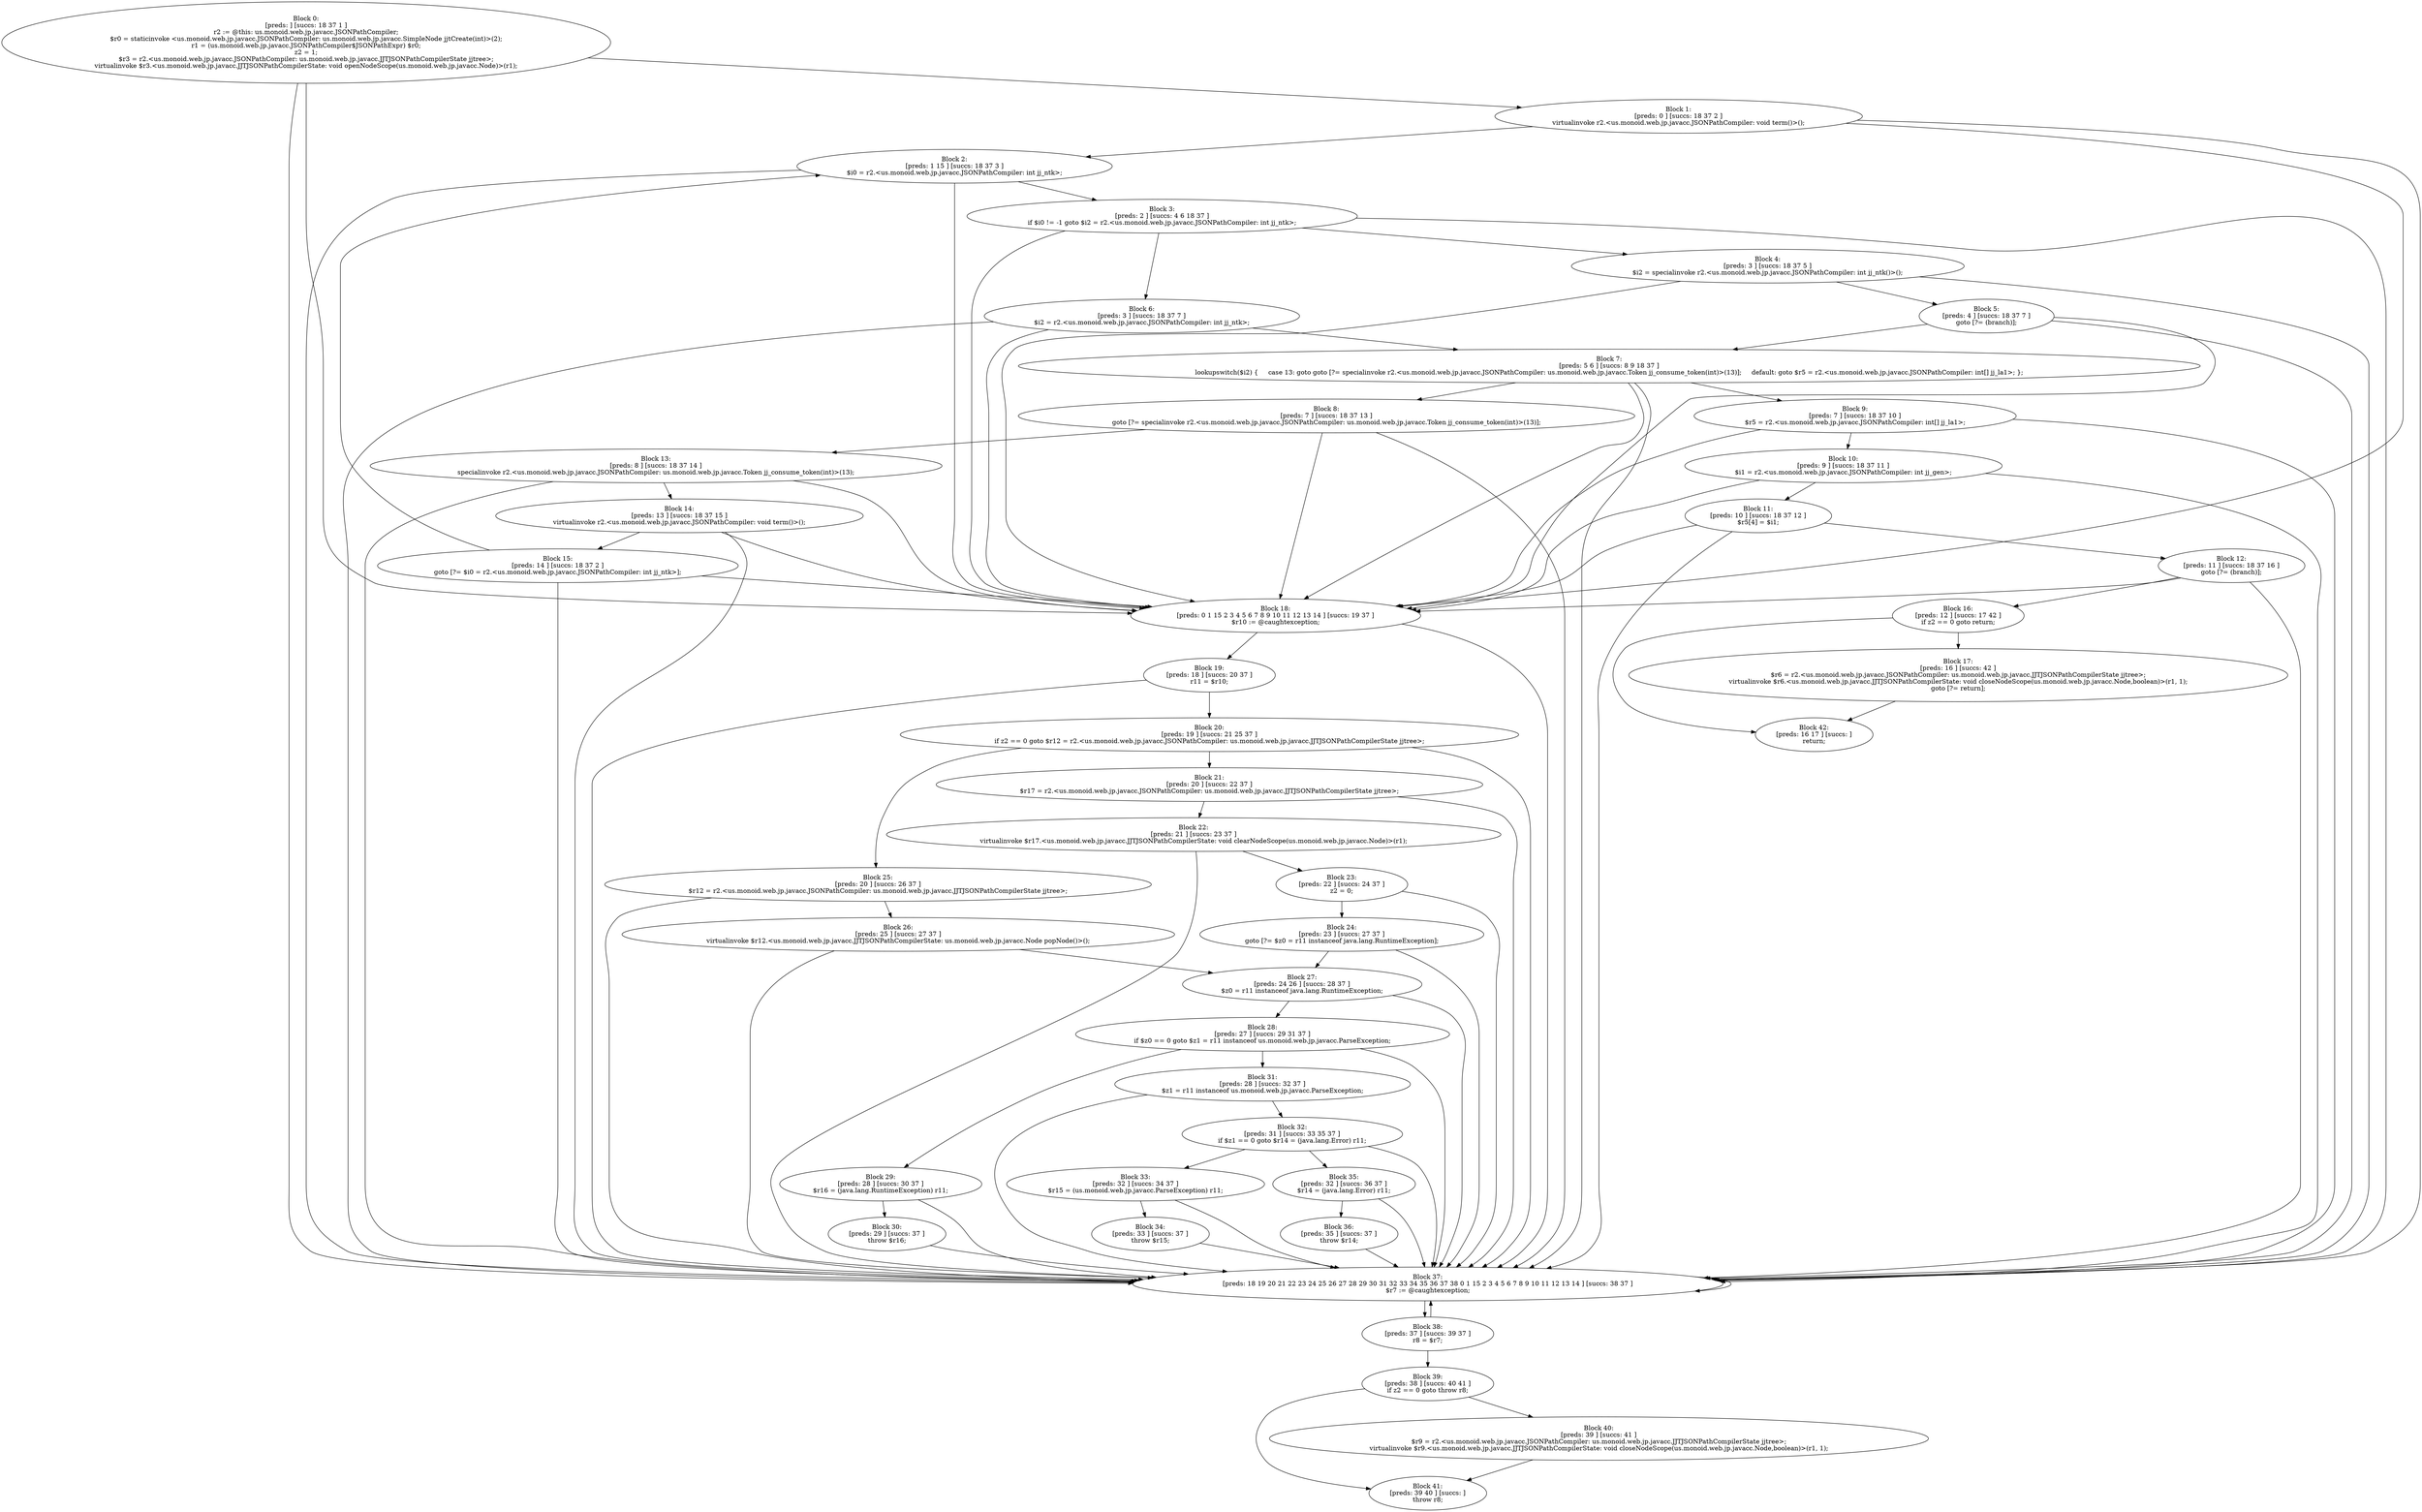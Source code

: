 digraph "unitGraph" {
    "Block 0:
[preds: ] [succs: 18 37 1 ]
r2 := @this: us.monoid.web.jp.javacc.JSONPathCompiler;
$r0 = staticinvoke <us.monoid.web.jp.javacc.JSONPathCompiler: us.monoid.web.jp.javacc.SimpleNode jjtCreate(int)>(2);
r1 = (us.monoid.web.jp.javacc.JSONPathCompiler$JSONPathExpr) $r0;
z2 = 1;
$r3 = r2.<us.monoid.web.jp.javacc.JSONPathCompiler: us.monoid.web.jp.javacc.JJTJSONPathCompilerState jjtree>;
virtualinvoke $r3.<us.monoid.web.jp.javacc.JJTJSONPathCompilerState: void openNodeScope(us.monoid.web.jp.javacc.Node)>(r1);
"
    "Block 1:
[preds: 0 ] [succs: 18 37 2 ]
virtualinvoke r2.<us.monoid.web.jp.javacc.JSONPathCompiler: void term()>();
"
    "Block 2:
[preds: 1 15 ] [succs: 18 37 3 ]
$i0 = r2.<us.monoid.web.jp.javacc.JSONPathCompiler: int jj_ntk>;
"
    "Block 3:
[preds: 2 ] [succs: 4 6 18 37 ]
if $i0 != -1 goto $i2 = r2.<us.monoid.web.jp.javacc.JSONPathCompiler: int jj_ntk>;
"
    "Block 4:
[preds: 3 ] [succs: 18 37 5 ]
$i2 = specialinvoke r2.<us.monoid.web.jp.javacc.JSONPathCompiler: int jj_ntk()>();
"
    "Block 5:
[preds: 4 ] [succs: 18 37 7 ]
goto [?= (branch)];
"
    "Block 6:
[preds: 3 ] [succs: 18 37 7 ]
$i2 = r2.<us.monoid.web.jp.javacc.JSONPathCompiler: int jj_ntk>;
"
    "Block 7:
[preds: 5 6 ] [succs: 8 9 18 37 ]
lookupswitch($i2) {     case 13: goto goto [?= specialinvoke r2.<us.monoid.web.jp.javacc.JSONPathCompiler: us.monoid.web.jp.javacc.Token jj_consume_token(int)>(13)];     default: goto $r5 = r2.<us.monoid.web.jp.javacc.JSONPathCompiler: int[] jj_la1>; };
"
    "Block 8:
[preds: 7 ] [succs: 18 37 13 ]
goto [?= specialinvoke r2.<us.monoid.web.jp.javacc.JSONPathCompiler: us.monoid.web.jp.javacc.Token jj_consume_token(int)>(13)];
"
    "Block 9:
[preds: 7 ] [succs: 18 37 10 ]
$r5 = r2.<us.monoid.web.jp.javacc.JSONPathCompiler: int[] jj_la1>;
"
    "Block 10:
[preds: 9 ] [succs: 18 37 11 ]
$i1 = r2.<us.monoid.web.jp.javacc.JSONPathCompiler: int jj_gen>;
"
    "Block 11:
[preds: 10 ] [succs: 18 37 12 ]
$r5[4] = $i1;
"
    "Block 12:
[preds: 11 ] [succs: 18 37 16 ]
goto [?= (branch)];
"
    "Block 13:
[preds: 8 ] [succs: 18 37 14 ]
specialinvoke r2.<us.monoid.web.jp.javacc.JSONPathCompiler: us.monoid.web.jp.javacc.Token jj_consume_token(int)>(13);
"
    "Block 14:
[preds: 13 ] [succs: 18 37 15 ]
virtualinvoke r2.<us.monoid.web.jp.javacc.JSONPathCompiler: void term()>();
"
    "Block 15:
[preds: 14 ] [succs: 18 37 2 ]
goto [?= $i0 = r2.<us.monoid.web.jp.javacc.JSONPathCompiler: int jj_ntk>];
"
    "Block 16:
[preds: 12 ] [succs: 17 42 ]
if z2 == 0 goto return;
"
    "Block 17:
[preds: 16 ] [succs: 42 ]
$r6 = r2.<us.monoid.web.jp.javacc.JSONPathCompiler: us.monoid.web.jp.javacc.JJTJSONPathCompilerState jjtree>;
virtualinvoke $r6.<us.monoid.web.jp.javacc.JJTJSONPathCompilerState: void closeNodeScope(us.monoid.web.jp.javacc.Node,boolean)>(r1, 1);
goto [?= return];
"
    "Block 18:
[preds: 0 1 15 2 3 4 5 6 7 8 9 10 11 12 13 14 ] [succs: 19 37 ]
$r10 := @caughtexception;
"
    "Block 19:
[preds: 18 ] [succs: 20 37 ]
r11 = $r10;
"
    "Block 20:
[preds: 19 ] [succs: 21 25 37 ]
if z2 == 0 goto $r12 = r2.<us.monoid.web.jp.javacc.JSONPathCompiler: us.monoid.web.jp.javacc.JJTJSONPathCompilerState jjtree>;
"
    "Block 21:
[preds: 20 ] [succs: 22 37 ]
$r17 = r2.<us.monoid.web.jp.javacc.JSONPathCompiler: us.monoid.web.jp.javacc.JJTJSONPathCompilerState jjtree>;
"
    "Block 22:
[preds: 21 ] [succs: 23 37 ]
virtualinvoke $r17.<us.monoid.web.jp.javacc.JJTJSONPathCompilerState: void clearNodeScope(us.monoid.web.jp.javacc.Node)>(r1);
"
    "Block 23:
[preds: 22 ] [succs: 24 37 ]
z2 = 0;
"
    "Block 24:
[preds: 23 ] [succs: 27 37 ]
goto [?= $z0 = r11 instanceof java.lang.RuntimeException];
"
    "Block 25:
[preds: 20 ] [succs: 26 37 ]
$r12 = r2.<us.monoid.web.jp.javacc.JSONPathCompiler: us.monoid.web.jp.javacc.JJTJSONPathCompilerState jjtree>;
"
    "Block 26:
[preds: 25 ] [succs: 27 37 ]
virtualinvoke $r12.<us.monoid.web.jp.javacc.JJTJSONPathCompilerState: us.monoid.web.jp.javacc.Node popNode()>();
"
    "Block 27:
[preds: 24 26 ] [succs: 28 37 ]
$z0 = r11 instanceof java.lang.RuntimeException;
"
    "Block 28:
[preds: 27 ] [succs: 29 31 37 ]
if $z0 == 0 goto $z1 = r11 instanceof us.monoid.web.jp.javacc.ParseException;
"
    "Block 29:
[preds: 28 ] [succs: 30 37 ]
$r16 = (java.lang.RuntimeException) r11;
"
    "Block 30:
[preds: 29 ] [succs: 37 ]
throw $r16;
"
    "Block 31:
[preds: 28 ] [succs: 32 37 ]
$z1 = r11 instanceof us.monoid.web.jp.javacc.ParseException;
"
    "Block 32:
[preds: 31 ] [succs: 33 35 37 ]
if $z1 == 0 goto $r14 = (java.lang.Error) r11;
"
    "Block 33:
[preds: 32 ] [succs: 34 37 ]
$r15 = (us.monoid.web.jp.javacc.ParseException) r11;
"
    "Block 34:
[preds: 33 ] [succs: 37 ]
throw $r15;
"
    "Block 35:
[preds: 32 ] [succs: 36 37 ]
$r14 = (java.lang.Error) r11;
"
    "Block 36:
[preds: 35 ] [succs: 37 ]
throw $r14;
"
    "Block 37:
[preds: 18 19 20 21 22 23 24 25 26 27 28 29 30 31 32 33 34 35 36 37 38 0 1 15 2 3 4 5 6 7 8 9 10 11 12 13 14 ] [succs: 38 37 ]
$r7 := @caughtexception;
"
    "Block 38:
[preds: 37 ] [succs: 39 37 ]
r8 = $r7;
"
    "Block 39:
[preds: 38 ] [succs: 40 41 ]
if z2 == 0 goto throw r8;
"
    "Block 40:
[preds: 39 ] [succs: 41 ]
$r9 = r2.<us.monoid.web.jp.javacc.JSONPathCompiler: us.monoid.web.jp.javacc.JJTJSONPathCompilerState jjtree>;
virtualinvoke $r9.<us.monoid.web.jp.javacc.JJTJSONPathCompilerState: void closeNodeScope(us.monoid.web.jp.javacc.Node,boolean)>(r1, 1);
"
    "Block 41:
[preds: 39 40 ] [succs: ]
throw r8;
"
    "Block 42:
[preds: 16 17 ] [succs: ]
return;
"
    "Block 0:
[preds: ] [succs: 18 37 1 ]
r2 := @this: us.monoid.web.jp.javacc.JSONPathCompiler;
$r0 = staticinvoke <us.monoid.web.jp.javacc.JSONPathCompiler: us.monoid.web.jp.javacc.SimpleNode jjtCreate(int)>(2);
r1 = (us.monoid.web.jp.javacc.JSONPathCompiler$JSONPathExpr) $r0;
z2 = 1;
$r3 = r2.<us.monoid.web.jp.javacc.JSONPathCompiler: us.monoid.web.jp.javacc.JJTJSONPathCompilerState jjtree>;
virtualinvoke $r3.<us.monoid.web.jp.javacc.JJTJSONPathCompilerState: void openNodeScope(us.monoid.web.jp.javacc.Node)>(r1);
"->"Block 18:
[preds: 0 1 15 2 3 4 5 6 7 8 9 10 11 12 13 14 ] [succs: 19 37 ]
$r10 := @caughtexception;
";
    "Block 0:
[preds: ] [succs: 18 37 1 ]
r2 := @this: us.monoid.web.jp.javacc.JSONPathCompiler;
$r0 = staticinvoke <us.monoid.web.jp.javacc.JSONPathCompiler: us.monoid.web.jp.javacc.SimpleNode jjtCreate(int)>(2);
r1 = (us.monoid.web.jp.javacc.JSONPathCompiler$JSONPathExpr) $r0;
z2 = 1;
$r3 = r2.<us.monoid.web.jp.javacc.JSONPathCompiler: us.monoid.web.jp.javacc.JJTJSONPathCompilerState jjtree>;
virtualinvoke $r3.<us.monoid.web.jp.javacc.JJTJSONPathCompilerState: void openNodeScope(us.monoid.web.jp.javacc.Node)>(r1);
"->"Block 37:
[preds: 18 19 20 21 22 23 24 25 26 27 28 29 30 31 32 33 34 35 36 37 38 0 1 15 2 3 4 5 6 7 8 9 10 11 12 13 14 ] [succs: 38 37 ]
$r7 := @caughtexception;
";
    "Block 0:
[preds: ] [succs: 18 37 1 ]
r2 := @this: us.monoid.web.jp.javacc.JSONPathCompiler;
$r0 = staticinvoke <us.monoid.web.jp.javacc.JSONPathCompiler: us.monoid.web.jp.javacc.SimpleNode jjtCreate(int)>(2);
r1 = (us.monoid.web.jp.javacc.JSONPathCompiler$JSONPathExpr) $r0;
z2 = 1;
$r3 = r2.<us.monoid.web.jp.javacc.JSONPathCompiler: us.monoid.web.jp.javacc.JJTJSONPathCompilerState jjtree>;
virtualinvoke $r3.<us.monoid.web.jp.javacc.JJTJSONPathCompilerState: void openNodeScope(us.monoid.web.jp.javacc.Node)>(r1);
"->"Block 1:
[preds: 0 ] [succs: 18 37 2 ]
virtualinvoke r2.<us.monoid.web.jp.javacc.JSONPathCompiler: void term()>();
";
    "Block 1:
[preds: 0 ] [succs: 18 37 2 ]
virtualinvoke r2.<us.monoid.web.jp.javacc.JSONPathCompiler: void term()>();
"->"Block 18:
[preds: 0 1 15 2 3 4 5 6 7 8 9 10 11 12 13 14 ] [succs: 19 37 ]
$r10 := @caughtexception;
";
    "Block 1:
[preds: 0 ] [succs: 18 37 2 ]
virtualinvoke r2.<us.monoid.web.jp.javacc.JSONPathCompiler: void term()>();
"->"Block 37:
[preds: 18 19 20 21 22 23 24 25 26 27 28 29 30 31 32 33 34 35 36 37 38 0 1 15 2 3 4 5 6 7 8 9 10 11 12 13 14 ] [succs: 38 37 ]
$r7 := @caughtexception;
";
    "Block 1:
[preds: 0 ] [succs: 18 37 2 ]
virtualinvoke r2.<us.monoid.web.jp.javacc.JSONPathCompiler: void term()>();
"->"Block 2:
[preds: 1 15 ] [succs: 18 37 3 ]
$i0 = r2.<us.monoid.web.jp.javacc.JSONPathCompiler: int jj_ntk>;
";
    "Block 2:
[preds: 1 15 ] [succs: 18 37 3 ]
$i0 = r2.<us.monoid.web.jp.javacc.JSONPathCompiler: int jj_ntk>;
"->"Block 18:
[preds: 0 1 15 2 3 4 5 6 7 8 9 10 11 12 13 14 ] [succs: 19 37 ]
$r10 := @caughtexception;
";
    "Block 2:
[preds: 1 15 ] [succs: 18 37 3 ]
$i0 = r2.<us.monoid.web.jp.javacc.JSONPathCompiler: int jj_ntk>;
"->"Block 37:
[preds: 18 19 20 21 22 23 24 25 26 27 28 29 30 31 32 33 34 35 36 37 38 0 1 15 2 3 4 5 6 7 8 9 10 11 12 13 14 ] [succs: 38 37 ]
$r7 := @caughtexception;
";
    "Block 2:
[preds: 1 15 ] [succs: 18 37 3 ]
$i0 = r2.<us.monoid.web.jp.javacc.JSONPathCompiler: int jj_ntk>;
"->"Block 3:
[preds: 2 ] [succs: 4 6 18 37 ]
if $i0 != -1 goto $i2 = r2.<us.monoid.web.jp.javacc.JSONPathCompiler: int jj_ntk>;
";
    "Block 3:
[preds: 2 ] [succs: 4 6 18 37 ]
if $i0 != -1 goto $i2 = r2.<us.monoid.web.jp.javacc.JSONPathCompiler: int jj_ntk>;
"->"Block 4:
[preds: 3 ] [succs: 18 37 5 ]
$i2 = specialinvoke r2.<us.monoid.web.jp.javacc.JSONPathCompiler: int jj_ntk()>();
";
    "Block 3:
[preds: 2 ] [succs: 4 6 18 37 ]
if $i0 != -1 goto $i2 = r2.<us.monoid.web.jp.javacc.JSONPathCompiler: int jj_ntk>;
"->"Block 6:
[preds: 3 ] [succs: 18 37 7 ]
$i2 = r2.<us.monoid.web.jp.javacc.JSONPathCompiler: int jj_ntk>;
";
    "Block 3:
[preds: 2 ] [succs: 4 6 18 37 ]
if $i0 != -1 goto $i2 = r2.<us.monoid.web.jp.javacc.JSONPathCompiler: int jj_ntk>;
"->"Block 18:
[preds: 0 1 15 2 3 4 5 6 7 8 9 10 11 12 13 14 ] [succs: 19 37 ]
$r10 := @caughtexception;
";
    "Block 3:
[preds: 2 ] [succs: 4 6 18 37 ]
if $i0 != -1 goto $i2 = r2.<us.monoid.web.jp.javacc.JSONPathCompiler: int jj_ntk>;
"->"Block 37:
[preds: 18 19 20 21 22 23 24 25 26 27 28 29 30 31 32 33 34 35 36 37 38 0 1 15 2 3 4 5 6 7 8 9 10 11 12 13 14 ] [succs: 38 37 ]
$r7 := @caughtexception;
";
    "Block 4:
[preds: 3 ] [succs: 18 37 5 ]
$i2 = specialinvoke r2.<us.monoid.web.jp.javacc.JSONPathCompiler: int jj_ntk()>();
"->"Block 18:
[preds: 0 1 15 2 3 4 5 6 7 8 9 10 11 12 13 14 ] [succs: 19 37 ]
$r10 := @caughtexception;
";
    "Block 4:
[preds: 3 ] [succs: 18 37 5 ]
$i2 = specialinvoke r2.<us.monoid.web.jp.javacc.JSONPathCompiler: int jj_ntk()>();
"->"Block 37:
[preds: 18 19 20 21 22 23 24 25 26 27 28 29 30 31 32 33 34 35 36 37 38 0 1 15 2 3 4 5 6 7 8 9 10 11 12 13 14 ] [succs: 38 37 ]
$r7 := @caughtexception;
";
    "Block 4:
[preds: 3 ] [succs: 18 37 5 ]
$i2 = specialinvoke r2.<us.monoid.web.jp.javacc.JSONPathCompiler: int jj_ntk()>();
"->"Block 5:
[preds: 4 ] [succs: 18 37 7 ]
goto [?= (branch)];
";
    "Block 5:
[preds: 4 ] [succs: 18 37 7 ]
goto [?= (branch)];
"->"Block 18:
[preds: 0 1 15 2 3 4 5 6 7 8 9 10 11 12 13 14 ] [succs: 19 37 ]
$r10 := @caughtexception;
";
    "Block 5:
[preds: 4 ] [succs: 18 37 7 ]
goto [?= (branch)];
"->"Block 37:
[preds: 18 19 20 21 22 23 24 25 26 27 28 29 30 31 32 33 34 35 36 37 38 0 1 15 2 3 4 5 6 7 8 9 10 11 12 13 14 ] [succs: 38 37 ]
$r7 := @caughtexception;
";
    "Block 5:
[preds: 4 ] [succs: 18 37 7 ]
goto [?= (branch)];
"->"Block 7:
[preds: 5 6 ] [succs: 8 9 18 37 ]
lookupswitch($i2) {     case 13: goto goto [?= specialinvoke r2.<us.monoid.web.jp.javacc.JSONPathCompiler: us.monoid.web.jp.javacc.Token jj_consume_token(int)>(13)];     default: goto $r5 = r2.<us.monoid.web.jp.javacc.JSONPathCompiler: int[] jj_la1>; };
";
    "Block 6:
[preds: 3 ] [succs: 18 37 7 ]
$i2 = r2.<us.monoid.web.jp.javacc.JSONPathCompiler: int jj_ntk>;
"->"Block 18:
[preds: 0 1 15 2 3 4 5 6 7 8 9 10 11 12 13 14 ] [succs: 19 37 ]
$r10 := @caughtexception;
";
    "Block 6:
[preds: 3 ] [succs: 18 37 7 ]
$i2 = r2.<us.monoid.web.jp.javacc.JSONPathCompiler: int jj_ntk>;
"->"Block 37:
[preds: 18 19 20 21 22 23 24 25 26 27 28 29 30 31 32 33 34 35 36 37 38 0 1 15 2 3 4 5 6 7 8 9 10 11 12 13 14 ] [succs: 38 37 ]
$r7 := @caughtexception;
";
    "Block 6:
[preds: 3 ] [succs: 18 37 7 ]
$i2 = r2.<us.monoid.web.jp.javacc.JSONPathCompiler: int jj_ntk>;
"->"Block 7:
[preds: 5 6 ] [succs: 8 9 18 37 ]
lookupswitch($i2) {     case 13: goto goto [?= specialinvoke r2.<us.monoid.web.jp.javacc.JSONPathCompiler: us.monoid.web.jp.javacc.Token jj_consume_token(int)>(13)];     default: goto $r5 = r2.<us.monoid.web.jp.javacc.JSONPathCompiler: int[] jj_la1>; };
";
    "Block 7:
[preds: 5 6 ] [succs: 8 9 18 37 ]
lookupswitch($i2) {     case 13: goto goto [?= specialinvoke r2.<us.monoid.web.jp.javacc.JSONPathCompiler: us.monoid.web.jp.javacc.Token jj_consume_token(int)>(13)];     default: goto $r5 = r2.<us.monoid.web.jp.javacc.JSONPathCompiler: int[] jj_la1>; };
"->"Block 8:
[preds: 7 ] [succs: 18 37 13 ]
goto [?= specialinvoke r2.<us.monoid.web.jp.javacc.JSONPathCompiler: us.monoid.web.jp.javacc.Token jj_consume_token(int)>(13)];
";
    "Block 7:
[preds: 5 6 ] [succs: 8 9 18 37 ]
lookupswitch($i2) {     case 13: goto goto [?= specialinvoke r2.<us.monoid.web.jp.javacc.JSONPathCompiler: us.monoid.web.jp.javacc.Token jj_consume_token(int)>(13)];     default: goto $r5 = r2.<us.monoid.web.jp.javacc.JSONPathCompiler: int[] jj_la1>; };
"->"Block 9:
[preds: 7 ] [succs: 18 37 10 ]
$r5 = r2.<us.monoid.web.jp.javacc.JSONPathCompiler: int[] jj_la1>;
";
    "Block 7:
[preds: 5 6 ] [succs: 8 9 18 37 ]
lookupswitch($i2) {     case 13: goto goto [?= specialinvoke r2.<us.monoid.web.jp.javacc.JSONPathCompiler: us.monoid.web.jp.javacc.Token jj_consume_token(int)>(13)];     default: goto $r5 = r2.<us.monoid.web.jp.javacc.JSONPathCompiler: int[] jj_la1>; };
"->"Block 18:
[preds: 0 1 15 2 3 4 5 6 7 8 9 10 11 12 13 14 ] [succs: 19 37 ]
$r10 := @caughtexception;
";
    "Block 7:
[preds: 5 6 ] [succs: 8 9 18 37 ]
lookupswitch($i2) {     case 13: goto goto [?= specialinvoke r2.<us.monoid.web.jp.javacc.JSONPathCompiler: us.monoid.web.jp.javacc.Token jj_consume_token(int)>(13)];     default: goto $r5 = r2.<us.monoid.web.jp.javacc.JSONPathCompiler: int[] jj_la1>; };
"->"Block 37:
[preds: 18 19 20 21 22 23 24 25 26 27 28 29 30 31 32 33 34 35 36 37 38 0 1 15 2 3 4 5 6 7 8 9 10 11 12 13 14 ] [succs: 38 37 ]
$r7 := @caughtexception;
";
    "Block 8:
[preds: 7 ] [succs: 18 37 13 ]
goto [?= specialinvoke r2.<us.monoid.web.jp.javacc.JSONPathCompiler: us.monoid.web.jp.javacc.Token jj_consume_token(int)>(13)];
"->"Block 18:
[preds: 0 1 15 2 3 4 5 6 7 8 9 10 11 12 13 14 ] [succs: 19 37 ]
$r10 := @caughtexception;
";
    "Block 8:
[preds: 7 ] [succs: 18 37 13 ]
goto [?= specialinvoke r2.<us.monoid.web.jp.javacc.JSONPathCompiler: us.monoid.web.jp.javacc.Token jj_consume_token(int)>(13)];
"->"Block 37:
[preds: 18 19 20 21 22 23 24 25 26 27 28 29 30 31 32 33 34 35 36 37 38 0 1 15 2 3 4 5 6 7 8 9 10 11 12 13 14 ] [succs: 38 37 ]
$r7 := @caughtexception;
";
    "Block 8:
[preds: 7 ] [succs: 18 37 13 ]
goto [?= specialinvoke r2.<us.monoid.web.jp.javacc.JSONPathCompiler: us.monoid.web.jp.javacc.Token jj_consume_token(int)>(13)];
"->"Block 13:
[preds: 8 ] [succs: 18 37 14 ]
specialinvoke r2.<us.monoid.web.jp.javacc.JSONPathCompiler: us.monoid.web.jp.javacc.Token jj_consume_token(int)>(13);
";
    "Block 9:
[preds: 7 ] [succs: 18 37 10 ]
$r5 = r2.<us.monoid.web.jp.javacc.JSONPathCompiler: int[] jj_la1>;
"->"Block 18:
[preds: 0 1 15 2 3 4 5 6 7 8 9 10 11 12 13 14 ] [succs: 19 37 ]
$r10 := @caughtexception;
";
    "Block 9:
[preds: 7 ] [succs: 18 37 10 ]
$r5 = r2.<us.monoid.web.jp.javacc.JSONPathCompiler: int[] jj_la1>;
"->"Block 37:
[preds: 18 19 20 21 22 23 24 25 26 27 28 29 30 31 32 33 34 35 36 37 38 0 1 15 2 3 4 5 6 7 8 9 10 11 12 13 14 ] [succs: 38 37 ]
$r7 := @caughtexception;
";
    "Block 9:
[preds: 7 ] [succs: 18 37 10 ]
$r5 = r2.<us.monoid.web.jp.javacc.JSONPathCompiler: int[] jj_la1>;
"->"Block 10:
[preds: 9 ] [succs: 18 37 11 ]
$i1 = r2.<us.monoid.web.jp.javacc.JSONPathCompiler: int jj_gen>;
";
    "Block 10:
[preds: 9 ] [succs: 18 37 11 ]
$i1 = r2.<us.monoid.web.jp.javacc.JSONPathCompiler: int jj_gen>;
"->"Block 18:
[preds: 0 1 15 2 3 4 5 6 7 8 9 10 11 12 13 14 ] [succs: 19 37 ]
$r10 := @caughtexception;
";
    "Block 10:
[preds: 9 ] [succs: 18 37 11 ]
$i1 = r2.<us.monoid.web.jp.javacc.JSONPathCompiler: int jj_gen>;
"->"Block 37:
[preds: 18 19 20 21 22 23 24 25 26 27 28 29 30 31 32 33 34 35 36 37 38 0 1 15 2 3 4 5 6 7 8 9 10 11 12 13 14 ] [succs: 38 37 ]
$r7 := @caughtexception;
";
    "Block 10:
[preds: 9 ] [succs: 18 37 11 ]
$i1 = r2.<us.monoid.web.jp.javacc.JSONPathCompiler: int jj_gen>;
"->"Block 11:
[preds: 10 ] [succs: 18 37 12 ]
$r5[4] = $i1;
";
    "Block 11:
[preds: 10 ] [succs: 18 37 12 ]
$r5[4] = $i1;
"->"Block 18:
[preds: 0 1 15 2 3 4 5 6 7 8 9 10 11 12 13 14 ] [succs: 19 37 ]
$r10 := @caughtexception;
";
    "Block 11:
[preds: 10 ] [succs: 18 37 12 ]
$r5[4] = $i1;
"->"Block 37:
[preds: 18 19 20 21 22 23 24 25 26 27 28 29 30 31 32 33 34 35 36 37 38 0 1 15 2 3 4 5 6 7 8 9 10 11 12 13 14 ] [succs: 38 37 ]
$r7 := @caughtexception;
";
    "Block 11:
[preds: 10 ] [succs: 18 37 12 ]
$r5[4] = $i1;
"->"Block 12:
[preds: 11 ] [succs: 18 37 16 ]
goto [?= (branch)];
";
    "Block 12:
[preds: 11 ] [succs: 18 37 16 ]
goto [?= (branch)];
"->"Block 18:
[preds: 0 1 15 2 3 4 5 6 7 8 9 10 11 12 13 14 ] [succs: 19 37 ]
$r10 := @caughtexception;
";
    "Block 12:
[preds: 11 ] [succs: 18 37 16 ]
goto [?= (branch)];
"->"Block 37:
[preds: 18 19 20 21 22 23 24 25 26 27 28 29 30 31 32 33 34 35 36 37 38 0 1 15 2 3 4 5 6 7 8 9 10 11 12 13 14 ] [succs: 38 37 ]
$r7 := @caughtexception;
";
    "Block 12:
[preds: 11 ] [succs: 18 37 16 ]
goto [?= (branch)];
"->"Block 16:
[preds: 12 ] [succs: 17 42 ]
if z2 == 0 goto return;
";
    "Block 13:
[preds: 8 ] [succs: 18 37 14 ]
specialinvoke r2.<us.monoid.web.jp.javacc.JSONPathCompiler: us.monoid.web.jp.javacc.Token jj_consume_token(int)>(13);
"->"Block 18:
[preds: 0 1 15 2 3 4 5 6 7 8 9 10 11 12 13 14 ] [succs: 19 37 ]
$r10 := @caughtexception;
";
    "Block 13:
[preds: 8 ] [succs: 18 37 14 ]
specialinvoke r2.<us.monoid.web.jp.javacc.JSONPathCompiler: us.monoid.web.jp.javacc.Token jj_consume_token(int)>(13);
"->"Block 37:
[preds: 18 19 20 21 22 23 24 25 26 27 28 29 30 31 32 33 34 35 36 37 38 0 1 15 2 3 4 5 6 7 8 9 10 11 12 13 14 ] [succs: 38 37 ]
$r7 := @caughtexception;
";
    "Block 13:
[preds: 8 ] [succs: 18 37 14 ]
specialinvoke r2.<us.monoid.web.jp.javacc.JSONPathCompiler: us.monoid.web.jp.javacc.Token jj_consume_token(int)>(13);
"->"Block 14:
[preds: 13 ] [succs: 18 37 15 ]
virtualinvoke r2.<us.monoid.web.jp.javacc.JSONPathCompiler: void term()>();
";
    "Block 14:
[preds: 13 ] [succs: 18 37 15 ]
virtualinvoke r2.<us.monoid.web.jp.javacc.JSONPathCompiler: void term()>();
"->"Block 18:
[preds: 0 1 15 2 3 4 5 6 7 8 9 10 11 12 13 14 ] [succs: 19 37 ]
$r10 := @caughtexception;
";
    "Block 14:
[preds: 13 ] [succs: 18 37 15 ]
virtualinvoke r2.<us.monoid.web.jp.javacc.JSONPathCompiler: void term()>();
"->"Block 37:
[preds: 18 19 20 21 22 23 24 25 26 27 28 29 30 31 32 33 34 35 36 37 38 0 1 15 2 3 4 5 6 7 8 9 10 11 12 13 14 ] [succs: 38 37 ]
$r7 := @caughtexception;
";
    "Block 14:
[preds: 13 ] [succs: 18 37 15 ]
virtualinvoke r2.<us.monoid.web.jp.javacc.JSONPathCompiler: void term()>();
"->"Block 15:
[preds: 14 ] [succs: 18 37 2 ]
goto [?= $i0 = r2.<us.monoid.web.jp.javacc.JSONPathCompiler: int jj_ntk>];
";
    "Block 15:
[preds: 14 ] [succs: 18 37 2 ]
goto [?= $i0 = r2.<us.monoid.web.jp.javacc.JSONPathCompiler: int jj_ntk>];
"->"Block 18:
[preds: 0 1 15 2 3 4 5 6 7 8 9 10 11 12 13 14 ] [succs: 19 37 ]
$r10 := @caughtexception;
";
    "Block 15:
[preds: 14 ] [succs: 18 37 2 ]
goto [?= $i0 = r2.<us.monoid.web.jp.javacc.JSONPathCompiler: int jj_ntk>];
"->"Block 37:
[preds: 18 19 20 21 22 23 24 25 26 27 28 29 30 31 32 33 34 35 36 37 38 0 1 15 2 3 4 5 6 7 8 9 10 11 12 13 14 ] [succs: 38 37 ]
$r7 := @caughtexception;
";
    "Block 15:
[preds: 14 ] [succs: 18 37 2 ]
goto [?= $i0 = r2.<us.monoid.web.jp.javacc.JSONPathCompiler: int jj_ntk>];
"->"Block 2:
[preds: 1 15 ] [succs: 18 37 3 ]
$i0 = r2.<us.monoid.web.jp.javacc.JSONPathCompiler: int jj_ntk>;
";
    "Block 16:
[preds: 12 ] [succs: 17 42 ]
if z2 == 0 goto return;
"->"Block 17:
[preds: 16 ] [succs: 42 ]
$r6 = r2.<us.monoid.web.jp.javacc.JSONPathCompiler: us.monoid.web.jp.javacc.JJTJSONPathCompilerState jjtree>;
virtualinvoke $r6.<us.monoid.web.jp.javacc.JJTJSONPathCompilerState: void closeNodeScope(us.monoid.web.jp.javacc.Node,boolean)>(r1, 1);
goto [?= return];
";
    "Block 16:
[preds: 12 ] [succs: 17 42 ]
if z2 == 0 goto return;
"->"Block 42:
[preds: 16 17 ] [succs: ]
return;
";
    "Block 17:
[preds: 16 ] [succs: 42 ]
$r6 = r2.<us.monoid.web.jp.javacc.JSONPathCompiler: us.monoid.web.jp.javacc.JJTJSONPathCompilerState jjtree>;
virtualinvoke $r6.<us.monoid.web.jp.javacc.JJTJSONPathCompilerState: void closeNodeScope(us.monoid.web.jp.javacc.Node,boolean)>(r1, 1);
goto [?= return];
"->"Block 42:
[preds: 16 17 ] [succs: ]
return;
";
    "Block 18:
[preds: 0 1 15 2 3 4 5 6 7 8 9 10 11 12 13 14 ] [succs: 19 37 ]
$r10 := @caughtexception;
"->"Block 19:
[preds: 18 ] [succs: 20 37 ]
r11 = $r10;
";
    "Block 18:
[preds: 0 1 15 2 3 4 5 6 7 8 9 10 11 12 13 14 ] [succs: 19 37 ]
$r10 := @caughtexception;
"->"Block 37:
[preds: 18 19 20 21 22 23 24 25 26 27 28 29 30 31 32 33 34 35 36 37 38 0 1 15 2 3 4 5 6 7 8 9 10 11 12 13 14 ] [succs: 38 37 ]
$r7 := @caughtexception;
";
    "Block 19:
[preds: 18 ] [succs: 20 37 ]
r11 = $r10;
"->"Block 20:
[preds: 19 ] [succs: 21 25 37 ]
if z2 == 0 goto $r12 = r2.<us.monoid.web.jp.javacc.JSONPathCompiler: us.monoid.web.jp.javacc.JJTJSONPathCompilerState jjtree>;
";
    "Block 19:
[preds: 18 ] [succs: 20 37 ]
r11 = $r10;
"->"Block 37:
[preds: 18 19 20 21 22 23 24 25 26 27 28 29 30 31 32 33 34 35 36 37 38 0 1 15 2 3 4 5 6 7 8 9 10 11 12 13 14 ] [succs: 38 37 ]
$r7 := @caughtexception;
";
    "Block 20:
[preds: 19 ] [succs: 21 25 37 ]
if z2 == 0 goto $r12 = r2.<us.monoid.web.jp.javacc.JSONPathCompiler: us.monoid.web.jp.javacc.JJTJSONPathCompilerState jjtree>;
"->"Block 21:
[preds: 20 ] [succs: 22 37 ]
$r17 = r2.<us.monoid.web.jp.javacc.JSONPathCompiler: us.monoid.web.jp.javacc.JJTJSONPathCompilerState jjtree>;
";
    "Block 20:
[preds: 19 ] [succs: 21 25 37 ]
if z2 == 0 goto $r12 = r2.<us.monoid.web.jp.javacc.JSONPathCompiler: us.monoid.web.jp.javacc.JJTJSONPathCompilerState jjtree>;
"->"Block 25:
[preds: 20 ] [succs: 26 37 ]
$r12 = r2.<us.monoid.web.jp.javacc.JSONPathCompiler: us.monoid.web.jp.javacc.JJTJSONPathCompilerState jjtree>;
";
    "Block 20:
[preds: 19 ] [succs: 21 25 37 ]
if z2 == 0 goto $r12 = r2.<us.monoid.web.jp.javacc.JSONPathCompiler: us.monoid.web.jp.javacc.JJTJSONPathCompilerState jjtree>;
"->"Block 37:
[preds: 18 19 20 21 22 23 24 25 26 27 28 29 30 31 32 33 34 35 36 37 38 0 1 15 2 3 4 5 6 7 8 9 10 11 12 13 14 ] [succs: 38 37 ]
$r7 := @caughtexception;
";
    "Block 21:
[preds: 20 ] [succs: 22 37 ]
$r17 = r2.<us.monoid.web.jp.javacc.JSONPathCompiler: us.monoid.web.jp.javacc.JJTJSONPathCompilerState jjtree>;
"->"Block 22:
[preds: 21 ] [succs: 23 37 ]
virtualinvoke $r17.<us.monoid.web.jp.javacc.JJTJSONPathCompilerState: void clearNodeScope(us.monoid.web.jp.javacc.Node)>(r1);
";
    "Block 21:
[preds: 20 ] [succs: 22 37 ]
$r17 = r2.<us.monoid.web.jp.javacc.JSONPathCompiler: us.monoid.web.jp.javacc.JJTJSONPathCompilerState jjtree>;
"->"Block 37:
[preds: 18 19 20 21 22 23 24 25 26 27 28 29 30 31 32 33 34 35 36 37 38 0 1 15 2 3 4 5 6 7 8 9 10 11 12 13 14 ] [succs: 38 37 ]
$r7 := @caughtexception;
";
    "Block 22:
[preds: 21 ] [succs: 23 37 ]
virtualinvoke $r17.<us.monoid.web.jp.javacc.JJTJSONPathCompilerState: void clearNodeScope(us.monoid.web.jp.javacc.Node)>(r1);
"->"Block 23:
[preds: 22 ] [succs: 24 37 ]
z2 = 0;
";
    "Block 22:
[preds: 21 ] [succs: 23 37 ]
virtualinvoke $r17.<us.monoid.web.jp.javacc.JJTJSONPathCompilerState: void clearNodeScope(us.monoid.web.jp.javacc.Node)>(r1);
"->"Block 37:
[preds: 18 19 20 21 22 23 24 25 26 27 28 29 30 31 32 33 34 35 36 37 38 0 1 15 2 3 4 5 6 7 8 9 10 11 12 13 14 ] [succs: 38 37 ]
$r7 := @caughtexception;
";
    "Block 23:
[preds: 22 ] [succs: 24 37 ]
z2 = 0;
"->"Block 24:
[preds: 23 ] [succs: 27 37 ]
goto [?= $z0 = r11 instanceof java.lang.RuntimeException];
";
    "Block 23:
[preds: 22 ] [succs: 24 37 ]
z2 = 0;
"->"Block 37:
[preds: 18 19 20 21 22 23 24 25 26 27 28 29 30 31 32 33 34 35 36 37 38 0 1 15 2 3 4 5 6 7 8 9 10 11 12 13 14 ] [succs: 38 37 ]
$r7 := @caughtexception;
";
    "Block 24:
[preds: 23 ] [succs: 27 37 ]
goto [?= $z0 = r11 instanceof java.lang.RuntimeException];
"->"Block 27:
[preds: 24 26 ] [succs: 28 37 ]
$z0 = r11 instanceof java.lang.RuntimeException;
";
    "Block 24:
[preds: 23 ] [succs: 27 37 ]
goto [?= $z0 = r11 instanceof java.lang.RuntimeException];
"->"Block 37:
[preds: 18 19 20 21 22 23 24 25 26 27 28 29 30 31 32 33 34 35 36 37 38 0 1 15 2 3 4 5 6 7 8 9 10 11 12 13 14 ] [succs: 38 37 ]
$r7 := @caughtexception;
";
    "Block 25:
[preds: 20 ] [succs: 26 37 ]
$r12 = r2.<us.monoid.web.jp.javacc.JSONPathCompiler: us.monoid.web.jp.javacc.JJTJSONPathCompilerState jjtree>;
"->"Block 26:
[preds: 25 ] [succs: 27 37 ]
virtualinvoke $r12.<us.monoid.web.jp.javacc.JJTJSONPathCompilerState: us.monoid.web.jp.javacc.Node popNode()>();
";
    "Block 25:
[preds: 20 ] [succs: 26 37 ]
$r12 = r2.<us.monoid.web.jp.javacc.JSONPathCompiler: us.monoid.web.jp.javacc.JJTJSONPathCompilerState jjtree>;
"->"Block 37:
[preds: 18 19 20 21 22 23 24 25 26 27 28 29 30 31 32 33 34 35 36 37 38 0 1 15 2 3 4 5 6 7 8 9 10 11 12 13 14 ] [succs: 38 37 ]
$r7 := @caughtexception;
";
    "Block 26:
[preds: 25 ] [succs: 27 37 ]
virtualinvoke $r12.<us.monoid.web.jp.javacc.JJTJSONPathCompilerState: us.monoid.web.jp.javacc.Node popNode()>();
"->"Block 27:
[preds: 24 26 ] [succs: 28 37 ]
$z0 = r11 instanceof java.lang.RuntimeException;
";
    "Block 26:
[preds: 25 ] [succs: 27 37 ]
virtualinvoke $r12.<us.monoid.web.jp.javacc.JJTJSONPathCompilerState: us.monoid.web.jp.javacc.Node popNode()>();
"->"Block 37:
[preds: 18 19 20 21 22 23 24 25 26 27 28 29 30 31 32 33 34 35 36 37 38 0 1 15 2 3 4 5 6 7 8 9 10 11 12 13 14 ] [succs: 38 37 ]
$r7 := @caughtexception;
";
    "Block 27:
[preds: 24 26 ] [succs: 28 37 ]
$z0 = r11 instanceof java.lang.RuntimeException;
"->"Block 28:
[preds: 27 ] [succs: 29 31 37 ]
if $z0 == 0 goto $z1 = r11 instanceof us.monoid.web.jp.javacc.ParseException;
";
    "Block 27:
[preds: 24 26 ] [succs: 28 37 ]
$z0 = r11 instanceof java.lang.RuntimeException;
"->"Block 37:
[preds: 18 19 20 21 22 23 24 25 26 27 28 29 30 31 32 33 34 35 36 37 38 0 1 15 2 3 4 5 6 7 8 9 10 11 12 13 14 ] [succs: 38 37 ]
$r7 := @caughtexception;
";
    "Block 28:
[preds: 27 ] [succs: 29 31 37 ]
if $z0 == 0 goto $z1 = r11 instanceof us.monoid.web.jp.javacc.ParseException;
"->"Block 29:
[preds: 28 ] [succs: 30 37 ]
$r16 = (java.lang.RuntimeException) r11;
";
    "Block 28:
[preds: 27 ] [succs: 29 31 37 ]
if $z0 == 0 goto $z1 = r11 instanceof us.monoid.web.jp.javacc.ParseException;
"->"Block 31:
[preds: 28 ] [succs: 32 37 ]
$z1 = r11 instanceof us.monoid.web.jp.javacc.ParseException;
";
    "Block 28:
[preds: 27 ] [succs: 29 31 37 ]
if $z0 == 0 goto $z1 = r11 instanceof us.monoid.web.jp.javacc.ParseException;
"->"Block 37:
[preds: 18 19 20 21 22 23 24 25 26 27 28 29 30 31 32 33 34 35 36 37 38 0 1 15 2 3 4 5 6 7 8 9 10 11 12 13 14 ] [succs: 38 37 ]
$r7 := @caughtexception;
";
    "Block 29:
[preds: 28 ] [succs: 30 37 ]
$r16 = (java.lang.RuntimeException) r11;
"->"Block 30:
[preds: 29 ] [succs: 37 ]
throw $r16;
";
    "Block 29:
[preds: 28 ] [succs: 30 37 ]
$r16 = (java.lang.RuntimeException) r11;
"->"Block 37:
[preds: 18 19 20 21 22 23 24 25 26 27 28 29 30 31 32 33 34 35 36 37 38 0 1 15 2 3 4 5 6 7 8 9 10 11 12 13 14 ] [succs: 38 37 ]
$r7 := @caughtexception;
";
    "Block 30:
[preds: 29 ] [succs: 37 ]
throw $r16;
"->"Block 37:
[preds: 18 19 20 21 22 23 24 25 26 27 28 29 30 31 32 33 34 35 36 37 38 0 1 15 2 3 4 5 6 7 8 9 10 11 12 13 14 ] [succs: 38 37 ]
$r7 := @caughtexception;
";
    "Block 31:
[preds: 28 ] [succs: 32 37 ]
$z1 = r11 instanceof us.monoid.web.jp.javacc.ParseException;
"->"Block 32:
[preds: 31 ] [succs: 33 35 37 ]
if $z1 == 0 goto $r14 = (java.lang.Error) r11;
";
    "Block 31:
[preds: 28 ] [succs: 32 37 ]
$z1 = r11 instanceof us.monoid.web.jp.javacc.ParseException;
"->"Block 37:
[preds: 18 19 20 21 22 23 24 25 26 27 28 29 30 31 32 33 34 35 36 37 38 0 1 15 2 3 4 5 6 7 8 9 10 11 12 13 14 ] [succs: 38 37 ]
$r7 := @caughtexception;
";
    "Block 32:
[preds: 31 ] [succs: 33 35 37 ]
if $z1 == 0 goto $r14 = (java.lang.Error) r11;
"->"Block 33:
[preds: 32 ] [succs: 34 37 ]
$r15 = (us.monoid.web.jp.javacc.ParseException) r11;
";
    "Block 32:
[preds: 31 ] [succs: 33 35 37 ]
if $z1 == 0 goto $r14 = (java.lang.Error) r11;
"->"Block 35:
[preds: 32 ] [succs: 36 37 ]
$r14 = (java.lang.Error) r11;
";
    "Block 32:
[preds: 31 ] [succs: 33 35 37 ]
if $z1 == 0 goto $r14 = (java.lang.Error) r11;
"->"Block 37:
[preds: 18 19 20 21 22 23 24 25 26 27 28 29 30 31 32 33 34 35 36 37 38 0 1 15 2 3 4 5 6 7 8 9 10 11 12 13 14 ] [succs: 38 37 ]
$r7 := @caughtexception;
";
    "Block 33:
[preds: 32 ] [succs: 34 37 ]
$r15 = (us.monoid.web.jp.javacc.ParseException) r11;
"->"Block 34:
[preds: 33 ] [succs: 37 ]
throw $r15;
";
    "Block 33:
[preds: 32 ] [succs: 34 37 ]
$r15 = (us.monoid.web.jp.javacc.ParseException) r11;
"->"Block 37:
[preds: 18 19 20 21 22 23 24 25 26 27 28 29 30 31 32 33 34 35 36 37 38 0 1 15 2 3 4 5 6 7 8 9 10 11 12 13 14 ] [succs: 38 37 ]
$r7 := @caughtexception;
";
    "Block 34:
[preds: 33 ] [succs: 37 ]
throw $r15;
"->"Block 37:
[preds: 18 19 20 21 22 23 24 25 26 27 28 29 30 31 32 33 34 35 36 37 38 0 1 15 2 3 4 5 6 7 8 9 10 11 12 13 14 ] [succs: 38 37 ]
$r7 := @caughtexception;
";
    "Block 35:
[preds: 32 ] [succs: 36 37 ]
$r14 = (java.lang.Error) r11;
"->"Block 36:
[preds: 35 ] [succs: 37 ]
throw $r14;
";
    "Block 35:
[preds: 32 ] [succs: 36 37 ]
$r14 = (java.lang.Error) r11;
"->"Block 37:
[preds: 18 19 20 21 22 23 24 25 26 27 28 29 30 31 32 33 34 35 36 37 38 0 1 15 2 3 4 5 6 7 8 9 10 11 12 13 14 ] [succs: 38 37 ]
$r7 := @caughtexception;
";
    "Block 36:
[preds: 35 ] [succs: 37 ]
throw $r14;
"->"Block 37:
[preds: 18 19 20 21 22 23 24 25 26 27 28 29 30 31 32 33 34 35 36 37 38 0 1 15 2 3 4 5 6 7 8 9 10 11 12 13 14 ] [succs: 38 37 ]
$r7 := @caughtexception;
";
    "Block 37:
[preds: 18 19 20 21 22 23 24 25 26 27 28 29 30 31 32 33 34 35 36 37 38 0 1 15 2 3 4 5 6 7 8 9 10 11 12 13 14 ] [succs: 38 37 ]
$r7 := @caughtexception;
"->"Block 38:
[preds: 37 ] [succs: 39 37 ]
r8 = $r7;
";
    "Block 37:
[preds: 18 19 20 21 22 23 24 25 26 27 28 29 30 31 32 33 34 35 36 37 38 0 1 15 2 3 4 5 6 7 8 9 10 11 12 13 14 ] [succs: 38 37 ]
$r7 := @caughtexception;
"->"Block 37:
[preds: 18 19 20 21 22 23 24 25 26 27 28 29 30 31 32 33 34 35 36 37 38 0 1 15 2 3 4 5 6 7 8 9 10 11 12 13 14 ] [succs: 38 37 ]
$r7 := @caughtexception;
";
    "Block 38:
[preds: 37 ] [succs: 39 37 ]
r8 = $r7;
"->"Block 39:
[preds: 38 ] [succs: 40 41 ]
if z2 == 0 goto throw r8;
";
    "Block 38:
[preds: 37 ] [succs: 39 37 ]
r8 = $r7;
"->"Block 37:
[preds: 18 19 20 21 22 23 24 25 26 27 28 29 30 31 32 33 34 35 36 37 38 0 1 15 2 3 4 5 6 7 8 9 10 11 12 13 14 ] [succs: 38 37 ]
$r7 := @caughtexception;
";
    "Block 39:
[preds: 38 ] [succs: 40 41 ]
if z2 == 0 goto throw r8;
"->"Block 40:
[preds: 39 ] [succs: 41 ]
$r9 = r2.<us.monoid.web.jp.javacc.JSONPathCompiler: us.monoid.web.jp.javacc.JJTJSONPathCompilerState jjtree>;
virtualinvoke $r9.<us.monoid.web.jp.javacc.JJTJSONPathCompilerState: void closeNodeScope(us.monoid.web.jp.javacc.Node,boolean)>(r1, 1);
";
    "Block 39:
[preds: 38 ] [succs: 40 41 ]
if z2 == 0 goto throw r8;
"->"Block 41:
[preds: 39 40 ] [succs: ]
throw r8;
";
    "Block 40:
[preds: 39 ] [succs: 41 ]
$r9 = r2.<us.monoid.web.jp.javacc.JSONPathCompiler: us.monoid.web.jp.javacc.JJTJSONPathCompilerState jjtree>;
virtualinvoke $r9.<us.monoid.web.jp.javacc.JJTJSONPathCompilerState: void closeNodeScope(us.monoid.web.jp.javacc.Node,boolean)>(r1, 1);
"->"Block 41:
[preds: 39 40 ] [succs: ]
throw r8;
";
}
